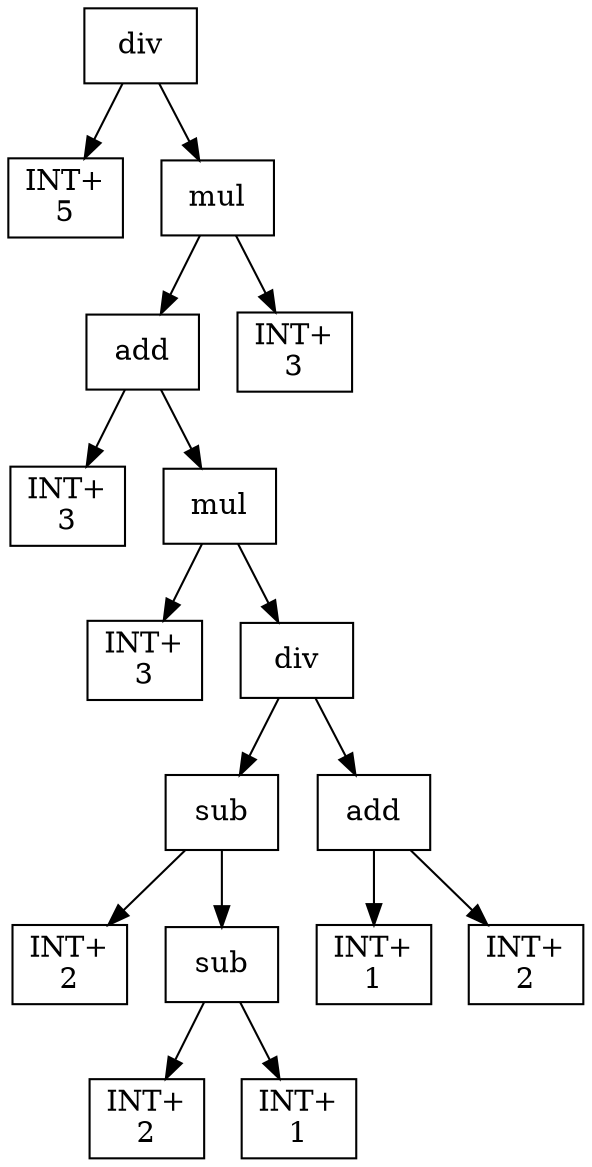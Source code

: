 digraph expr {
  node [shape=box];
  n1 [label="div"];
  n2 [label="INT+\n5"];
  n3 [label="mul"];
  n4 [label="add"];
  n5 [label="INT+\n3"];
  n6 [label="mul"];
  n7 [label="INT+\n3"];
  n8 [label="div"];
  n9 [label="sub"];
  n10 [label="INT+\n2"];
  n11 [label="sub"];
  n12 [label="INT+\n2"];
  n13 [label="INT+\n1"];
  n11 -> n12;
  n11 -> n13;
  n9 -> n10;
  n9 -> n11;
  n14 [label="add"];
  n15 [label="INT+\n1"];
  n16 [label="INT+\n2"];
  n14 -> n15;
  n14 -> n16;
  n8 -> n9;
  n8 -> n14;
  n6 -> n7;
  n6 -> n8;
  n4 -> n5;
  n4 -> n6;
  n17 [label="INT+\n3"];
  n3 -> n4;
  n3 -> n17;
  n1 -> n2;
  n1 -> n3;
}